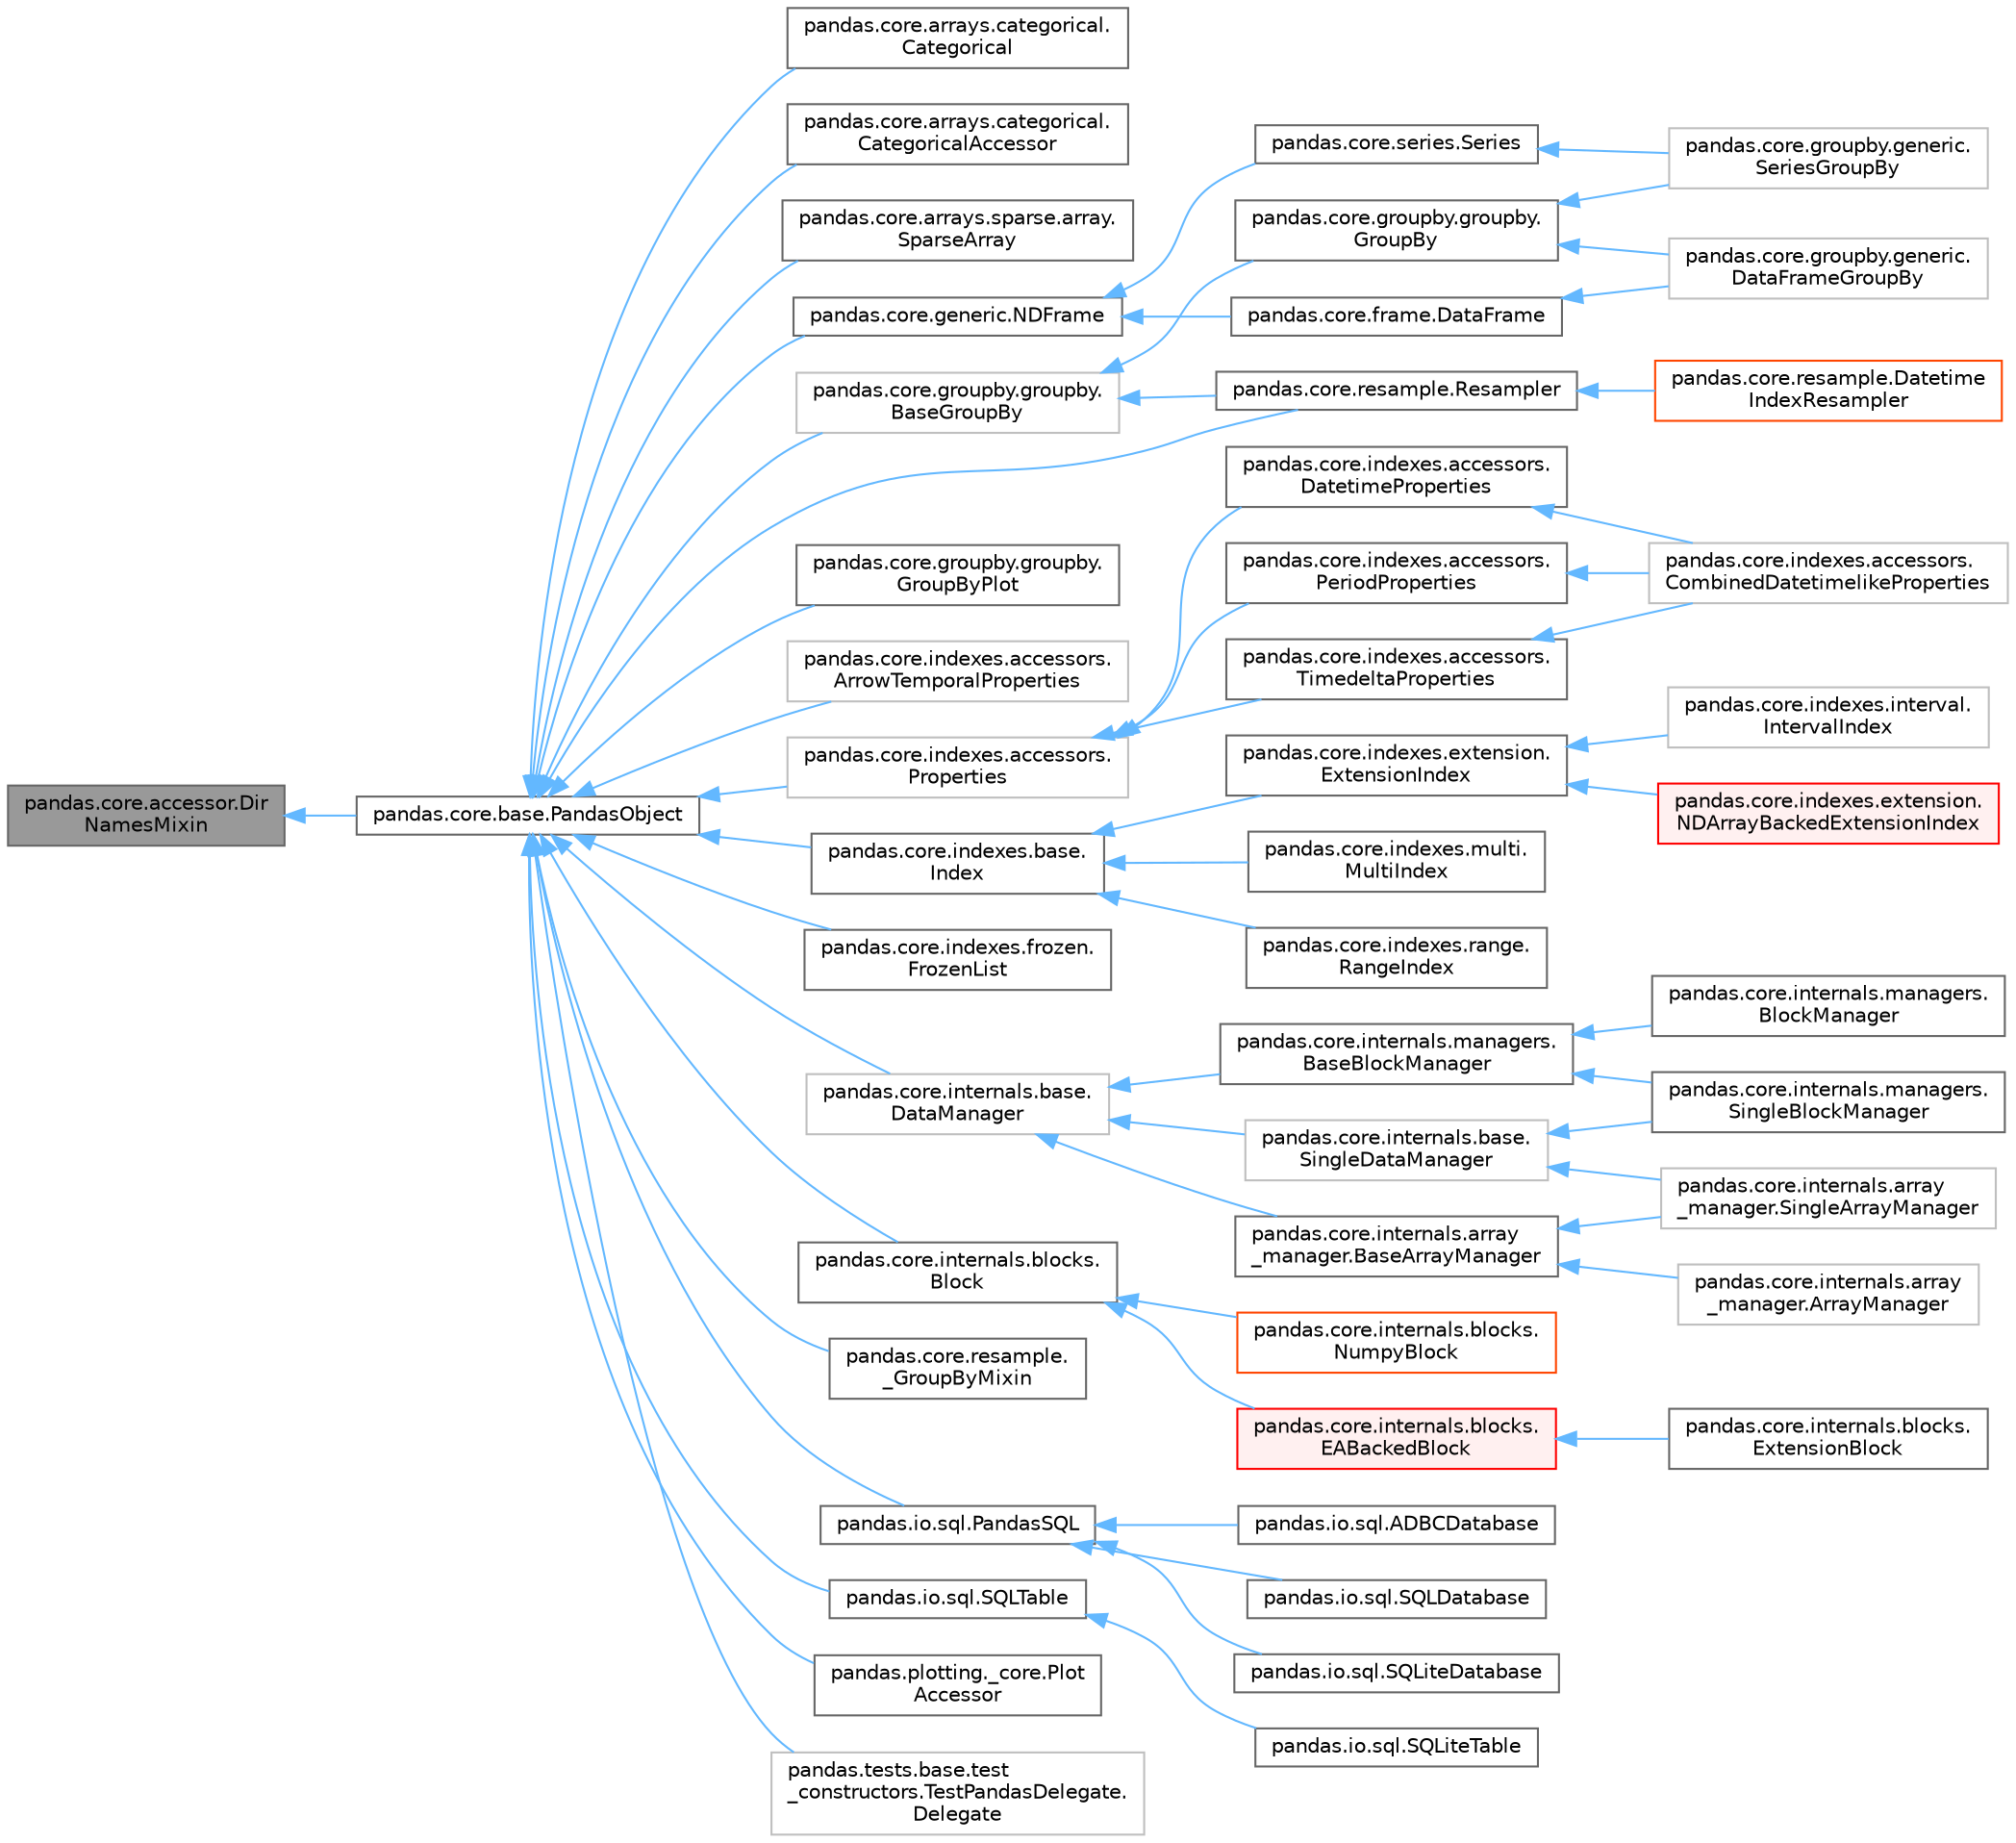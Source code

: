 digraph "pandas.core.accessor.DirNamesMixin"
{
 // LATEX_PDF_SIZE
  bgcolor="transparent";
  edge [fontname=Helvetica,fontsize=10,labelfontname=Helvetica,labelfontsize=10];
  node [fontname=Helvetica,fontsize=10,shape=box,height=0.2,width=0.4];
  rankdir="LR";
  Node1 [id="Node000001",label="pandas.core.accessor.Dir\lNamesMixin",height=0.2,width=0.4,color="gray40", fillcolor="grey60", style="filled", fontcolor="black",tooltip=" "];
  Node1 -> Node2 [id="edge56_Node000001_Node000002",dir="back",color="steelblue1",style="solid",tooltip=" "];
  Node2 [id="Node000002",label="pandas.core.base.PandasObject",height=0.2,width=0.4,color="gray40", fillcolor="white", style="filled",URL="$d9/d19/classpandas_1_1core_1_1base_1_1PandasObject.html",tooltip=" "];
  Node2 -> Node3 [id="edge57_Node000002_Node000003",dir="back",color="steelblue1",style="solid",tooltip=" "];
  Node3 [id="Node000003",label="pandas.core.arrays.categorical.\lCategorical",height=0.2,width=0.4,color="gray40", fillcolor="white", style="filled",URL="$d7/dd3/classpandas_1_1core_1_1arrays_1_1categorical_1_1Categorical.html",tooltip=" "];
  Node2 -> Node4 [id="edge58_Node000002_Node000004",dir="back",color="steelblue1",style="solid",tooltip=" "];
  Node4 [id="Node000004",label="pandas.core.arrays.categorical.\lCategoricalAccessor",height=0.2,width=0.4,color="gray40", fillcolor="white", style="filled",URL="$dd/d7c/classpandas_1_1core_1_1arrays_1_1categorical_1_1CategoricalAccessor.html",tooltip=" "];
  Node2 -> Node5 [id="edge59_Node000002_Node000005",dir="back",color="steelblue1",style="solid",tooltip=" "];
  Node5 [id="Node000005",label="pandas.core.arrays.sparse.array.\lSparseArray",height=0.2,width=0.4,color="gray40", fillcolor="white", style="filled",URL="$d2/d4b/classpandas_1_1core_1_1arrays_1_1sparse_1_1array_1_1SparseArray.html",tooltip=" "];
  Node2 -> Node6 [id="edge60_Node000002_Node000006",dir="back",color="steelblue1",style="solid",tooltip=" "];
  Node6 [id="Node000006",label="pandas.core.generic.NDFrame",height=0.2,width=0.4,color="gray40", fillcolor="white", style="filled",URL="$d4/d2c/classpandas_1_1core_1_1generic_1_1NDFrame.html",tooltip=" "];
  Node6 -> Node7 [id="edge61_Node000006_Node000007",dir="back",color="steelblue1",style="solid",tooltip=" "];
  Node7 [id="Node000007",label="pandas.core.frame.DataFrame",height=0.2,width=0.4,color="gray40", fillcolor="white", style="filled",URL="$dc/d95/classpandas_1_1core_1_1frame_1_1DataFrame.html",tooltip=" "];
  Node7 -> Node8 [id="edge62_Node000007_Node000008",dir="back",color="steelblue1",style="solid",tooltip=" "];
  Node8 [id="Node000008",label="pandas.core.groupby.generic.\lDataFrameGroupBy",height=0.2,width=0.4,color="grey75", fillcolor="white", style="filled",URL="$d1/d9d/classpandas_1_1core_1_1groupby_1_1generic_1_1DataFrameGroupBy.html",tooltip=" "];
  Node6 -> Node9 [id="edge63_Node000006_Node000009",dir="back",color="steelblue1",style="solid",tooltip=" "];
  Node9 [id="Node000009",label="pandas.core.series.Series",height=0.2,width=0.4,color="gray40", fillcolor="white", style="filled",URL="$d4/d96/classpandas_1_1core_1_1series_1_1Series.html",tooltip=" "];
  Node9 -> Node10 [id="edge64_Node000009_Node000010",dir="back",color="steelblue1",style="solid",tooltip=" "];
  Node10 [id="Node000010",label="pandas.core.groupby.generic.\lSeriesGroupBy",height=0.2,width=0.4,color="grey75", fillcolor="white", style="filled",URL="$dd/dde/classpandas_1_1core_1_1groupby_1_1generic_1_1SeriesGroupBy.html",tooltip=" "];
  Node2 -> Node11 [id="edge65_Node000002_Node000011",dir="back",color="steelblue1",style="solid",tooltip=" "];
  Node11 [id="Node000011",label="pandas.core.groupby.groupby.\lBaseGroupBy",height=0.2,width=0.4,color="grey75", fillcolor="white", style="filled",URL="$d2/d90/classpandas_1_1core_1_1groupby_1_1groupby_1_1BaseGroupBy.html",tooltip=" "];
  Node11 -> Node12 [id="edge66_Node000011_Node000012",dir="back",color="steelblue1",style="solid",tooltip=" "];
  Node12 [id="Node000012",label="pandas.core.groupby.groupby.\lGroupBy",height=0.2,width=0.4,color="gray40", fillcolor="white", style="filled",URL="$d4/d3d/classpandas_1_1core_1_1groupby_1_1groupby_1_1GroupBy.html",tooltip=" "];
  Node12 -> Node8 [id="edge67_Node000012_Node000008",dir="back",color="steelblue1",style="solid",tooltip=" "];
  Node12 -> Node10 [id="edge68_Node000012_Node000010",dir="back",color="steelblue1",style="solid",tooltip=" "];
  Node11 -> Node13 [id="edge69_Node000011_Node000013",dir="back",color="steelblue1",style="solid",tooltip=" "];
  Node13 [id="Node000013",label="pandas.core.resample.Resampler",height=0.2,width=0.4,color="gray40", fillcolor="white", style="filled",URL="$d4/d59/classpandas_1_1core_1_1resample_1_1Resampler.html",tooltip=" "];
  Node13 -> Node14 [id="edge70_Node000013_Node000014",dir="back",color="steelblue1",style="solid",tooltip=" "];
  Node14 [id="Node000014",label="pandas.core.resample.Datetime\lIndexResampler",height=0.2,width=0.4,color="orangered", fillcolor="white", style="filled",URL="$d8/d55/classpandas_1_1core_1_1resample_1_1DatetimeIndexResampler.html",tooltip=" "];
  Node2 -> Node17 [id="edge71_Node000002_Node000017",dir="back",color="steelblue1",style="solid",tooltip=" "];
  Node17 [id="Node000017",label="pandas.core.groupby.groupby.\lGroupByPlot",height=0.2,width=0.4,color="gray40", fillcolor="white", style="filled",URL="$d7/d55/classpandas_1_1core_1_1groupby_1_1groupby_1_1GroupByPlot.html",tooltip=" "];
  Node2 -> Node18 [id="edge72_Node000002_Node000018",dir="back",color="steelblue1",style="solid",tooltip=" "];
  Node18 [id="Node000018",label="pandas.core.indexes.accessors.\lArrowTemporalProperties",height=0.2,width=0.4,color="grey75", fillcolor="white", style="filled",URL="$d5/d5f/classpandas_1_1core_1_1indexes_1_1accessors_1_1ArrowTemporalProperties.html",tooltip=" "];
  Node2 -> Node19 [id="edge73_Node000002_Node000019",dir="back",color="steelblue1",style="solid",tooltip=" "];
  Node19 [id="Node000019",label="pandas.core.indexes.accessors.\lProperties",height=0.2,width=0.4,color="grey75", fillcolor="white", style="filled",URL="$de/dbe/classpandas_1_1core_1_1indexes_1_1accessors_1_1Properties.html",tooltip=" "];
  Node19 -> Node20 [id="edge74_Node000019_Node000020",dir="back",color="steelblue1",style="solid",tooltip=" "];
  Node20 [id="Node000020",label="pandas.core.indexes.accessors.\lDatetimeProperties",height=0.2,width=0.4,color="gray40", fillcolor="white", style="filled",URL="$db/d8c/classpandas_1_1core_1_1indexes_1_1accessors_1_1DatetimeProperties.html",tooltip=" "];
  Node20 -> Node21 [id="edge75_Node000020_Node000021",dir="back",color="steelblue1",style="solid",tooltip=" "];
  Node21 [id="Node000021",label="pandas.core.indexes.accessors.\lCombinedDatetimelikeProperties",height=0.2,width=0.4,color="grey75", fillcolor="white", style="filled",URL="$d3/df5/classpandas_1_1core_1_1indexes_1_1accessors_1_1CombinedDatetimelikeProperties.html",tooltip=" "];
  Node19 -> Node22 [id="edge76_Node000019_Node000022",dir="back",color="steelblue1",style="solid",tooltip=" "];
  Node22 [id="Node000022",label="pandas.core.indexes.accessors.\lPeriodProperties",height=0.2,width=0.4,color="gray40", fillcolor="white", style="filled",URL="$d6/dd5/classpandas_1_1core_1_1indexes_1_1accessors_1_1PeriodProperties.html",tooltip=" "];
  Node22 -> Node21 [id="edge77_Node000022_Node000021",dir="back",color="steelblue1",style="solid",tooltip=" "];
  Node19 -> Node23 [id="edge78_Node000019_Node000023",dir="back",color="steelblue1",style="solid",tooltip=" "];
  Node23 [id="Node000023",label="pandas.core.indexes.accessors.\lTimedeltaProperties",height=0.2,width=0.4,color="gray40", fillcolor="white", style="filled",URL="$d6/df9/classpandas_1_1core_1_1indexes_1_1accessors_1_1TimedeltaProperties.html",tooltip=" "];
  Node23 -> Node21 [id="edge79_Node000023_Node000021",dir="back",color="steelblue1",style="solid",tooltip=" "];
  Node2 -> Node24 [id="edge80_Node000002_Node000024",dir="back",color="steelblue1",style="solid",tooltip=" "];
  Node24 [id="Node000024",label="pandas.core.indexes.base.\lIndex",height=0.2,width=0.4,color="gray40", fillcolor="white", style="filled",URL="$d9/d4b/classpandas_1_1core_1_1indexes_1_1base_1_1Index.html",tooltip=" "];
  Node24 -> Node25 [id="edge81_Node000024_Node000025",dir="back",color="steelblue1",style="solid",tooltip=" "];
  Node25 [id="Node000025",label="pandas.core.indexes.extension.\lExtensionIndex",height=0.2,width=0.4,color="gray40", fillcolor="white", style="filled",URL="$d3/d98/classpandas_1_1core_1_1indexes_1_1extension_1_1ExtensionIndex.html",tooltip=" "];
  Node25 -> Node26 [id="edge82_Node000025_Node000026",dir="back",color="steelblue1",style="solid",tooltip=" "];
  Node26 [id="Node000026",label="pandas.core.indexes.extension.\lNDArrayBackedExtensionIndex",height=0.2,width=0.4,color="red", fillcolor="#FFF0F0", style="filled",URL="$da/d60/classpandas_1_1core_1_1indexes_1_1extension_1_1NDArrayBackedExtensionIndex.html",tooltip=" "];
  Node25 -> Node33 [id="edge83_Node000025_Node000033",dir="back",color="steelblue1",style="solid",tooltip=" "];
  Node33 [id="Node000033",label="pandas.core.indexes.interval.\lIntervalIndex",height=0.2,width=0.4,color="grey75", fillcolor="white", style="filled",URL="$d7/d96/classpandas_1_1core_1_1indexes_1_1interval_1_1IntervalIndex.html",tooltip=" "];
  Node24 -> Node34 [id="edge84_Node000024_Node000034",dir="back",color="steelblue1",style="solid",tooltip=" "];
  Node34 [id="Node000034",label="pandas.core.indexes.multi.\lMultiIndex",height=0.2,width=0.4,color="gray40", fillcolor="white", style="filled",URL="$da/db0/classpandas_1_1core_1_1indexes_1_1multi_1_1MultiIndex.html",tooltip=" "];
  Node24 -> Node35 [id="edge85_Node000024_Node000035",dir="back",color="steelblue1",style="solid",tooltip=" "];
  Node35 [id="Node000035",label="pandas.core.indexes.range.\lRangeIndex",height=0.2,width=0.4,color="gray40", fillcolor="white", style="filled",URL="$d0/da8/classpandas_1_1core_1_1indexes_1_1range_1_1RangeIndex.html",tooltip=" "];
  Node2 -> Node36 [id="edge86_Node000002_Node000036",dir="back",color="steelblue1",style="solid",tooltip=" "];
  Node36 [id="Node000036",label="pandas.core.indexes.frozen.\lFrozenList",height=0.2,width=0.4,color="gray40", fillcolor="white", style="filled",URL="$d9/da8/classpandas_1_1core_1_1indexes_1_1frozen_1_1FrozenList.html",tooltip=" "];
  Node2 -> Node37 [id="edge87_Node000002_Node000037",dir="back",color="steelblue1",style="solid",tooltip=" "];
  Node37 [id="Node000037",label="pandas.core.internals.base.\lDataManager",height=0.2,width=0.4,color="grey75", fillcolor="white", style="filled",URL="$d5/d55/classpandas_1_1core_1_1internals_1_1base_1_1DataManager.html",tooltip=" "];
  Node37 -> Node38 [id="edge88_Node000037_Node000038",dir="back",color="steelblue1",style="solid",tooltip=" "];
  Node38 [id="Node000038",label="pandas.core.internals.array\l_manager.BaseArrayManager",height=0.2,width=0.4,color="gray40", fillcolor="white", style="filled",URL="$de/d0d/classpandas_1_1core_1_1internals_1_1array__manager_1_1BaseArrayManager.html",tooltip=" "];
  Node38 -> Node39 [id="edge89_Node000038_Node000039",dir="back",color="steelblue1",style="solid",tooltip=" "];
  Node39 [id="Node000039",label="pandas.core.internals.array\l_manager.ArrayManager",height=0.2,width=0.4,color="grey75", fillcolor="white", style="filled",URL="$d2/d92/classpandas_1_1core_1_1internals_1_1array__manager_1_1ArrayManager.html",tooltip=" "];
  Node38 -> Node40 [id="edge90_Node000038_Node000040",dir="back",color="steelblue1",style="solid",tooltip=" "];
  Node40 [id="Node000040",label="pandas.core.internals.array\l_manager.SingleArrayManager",height=0.2,width=0.4,color="grey75", fillcolor="white", style="filled",URL="$dc/d73/classpandas_1_1core_1_1internals_1_1array__manager_1_1SingleArrayManager.html",tooltip=" "];
  Node37 -> Node41 [id="edge91_Node000037_Node000041",dir="back",color="steelblue1",style="solid",tooltip=" "];
  Node41 [id="Node000041",label="pandas.core.internals.base.\lSingleDataManager",height=0.2,width=0.4,color="grey75", fillcolor="white", style="filled",URL="$d3/d87/classpandas_1_1core_1_1internals_1_1base_1_1SingleDataManager.html",tooltip=" "];
  Node41 -> Node40 [id="edge92_Node000041_Node000040",dir="back",color="steelblue1",style="solid",tooltip=" "];
  Node41 -> Node42 [id="edge93_Node000041_Node000042",dir="back",color="steelblue1",style="solid",tooltip=" "];
  Node42 [id="Node000042",label="pandas.core.internals.managers.\lSingleBlockManager",height=0.2,width=0.4,color="gray40", fillcolor="white", style="filled",URL="$da/d6c/classpandas_1_1core_1_1internals_1_1managers_1_1SingleBlockManager.html",tooltip=" "];
  Node37 -> Node43 [id="edge94_Node000037_Node000043",dir="back",color="steelblue1",style="solid",tooltip=" "];
  Node43 [id="Node000043",label="pandas.core.internals.managers.\lBaseBlockManager",height=0.2,width=0.4,color="gray40", fillcolor="white", style="filled",URL="$d0/d01/classpandas_1_1core_1_1internals_1_1managers_1_1BaseBlockManager.html",tooltip=" "];
  Node43 -> Node44 [id="edge95_Node000043_Node000044",dir="back",color="steelblue1",style="solid",tooltip=" "];
  Node44 [id="Node000044",label="pandas.core.internals.managers.\lBlockManager",height=0.2,width=0.4,color="gray40", fillcolor="white", style="filled",URL="$de/dc6/classpandas_1_1core_1_1internals_1_1managers_1_1BlockManager.html",tooltip=" "];
  Node43 -> Node42 [id="edge96_Node000043_Node000042",dir="back",color="steelblue1",style="solid",tooltip=" "];
  Node2 -> Node45 [id="edge97_Node000002_Node000045",dir="back",color="steelblue1",style="solid",tooltip=" "];
  Node45 [id="Node000045",label="pandas.core.internals.blocks.\lBlock",height=0.2,width=0.4,color="gray40", fillcolor="white", style="filled",URL="$df/d65/classpandas_1_1core_1_1internals_1_1blocks_1_1Block.html",tooltip=" "];
  Node45 -> Node46 [id="edge98_Node000045_Node000046",dir="back",color="steelblue1",style="solid",tooltip=" "];
  Node46 [id="Node000046",label="pandas.core.internals.blocks.\lEABackedBlock",height=0.2,width=0.4,color="red", fillcolor="#FFF0F0", style="filled",URL="$de/dac/classpandas_1_1core_1_1internals_1_1blocks_1_1EABackedBlock.html",tooltip=" "];
  Node46 -> Node47 [id="edge99_Node000046_Node000047",dir="back",color="steelblue1",style="solid",tooltip=" "];
  Node47 [id="Node000047",label="pandas.core.internals.blocks.\lExtensionBlock",height=0.2,width=0.4,color="gray40", fillcolor="white", style="filled",URL="$d7/d16/classpandas_1_1core_1_1internals_1_1blocks_1_1ExtensionBlock.html",tooltip=" "];
  Node45 -> Node51 [id="edge100_Node000045_Node000051",dir="back",color="steelblue1",style="solid",tooltip=" "];
  Node51 [id="Node000051",label="pandas.core.internals.blocks.\lNumpyBlock",height=0.2,width=0.4,color="orangered", fillcolor="white", style="filled",URL="$d6/dfa/classpandas_1_1core_1_1internals_1_1blocks_1_1NumpyBlock.html",tooltip=" "];
  Node2 -> Node13 [id="edge101_Node000002_Node000013",dir="back",color="steelblue1",style="solid",tooltip=" "];
  Node2 -> Node54 [id="edge102_Node000002_Node000054",dir="back",color="steelblue1",style="solid",tooltip=" "];
  Node54 [id="Node000054",label="pandas.core.resample.\l_GroupByMixin",height=0.2,width=0.4,color="gray40", fillcolor="white", style="filled",URL="$d9/d00/classpandas_1_1core_1_1resample_1_1__GroupByMixin.html",tooltip=" "];
  Node2 -> Node55 [id="edge103_Node000002_Node000055",dir="back",color="steelblue1",style="solid",tooltip=" "];
  Node55 [id="Node000055",label="pandas.io.sql.PandasSQL",height=0.2,width=0.4,color="gray40", fillcolor="white", style="filled",URL="$d9/da2/classpandas_1_1io_1_1sql_1_1PandasSQL.html",tooltip=" "];
  Node55 -> Node56 [id="edge104_Node000055_Node000056",dir="back",color="steelblue1",style="solid",tooltip=" "];
  Node56 [id="Node000056",label="pandas.io.sql.ADBCDatabase",height=0.2,width=0.4,color="gray40", fillcolor="white", style="filled",URL="$d0/d3b/classpandas_1_1io_1_1sql_1_1ADBCDatabase.html",tooltip=" "];
  Node55 -> Node57 [id="edge105_Node000055_Node000057",dir="back",color="steelblue1",style="solid",tooltip=" "];
  Node57 [id="Node000057",label="pandas.io.sql.SQLDatabase",height=0.2,width=0.4,color="gray40", fillcolor="white", style="filled",URL="$d5/d0c/classpandas_1_1io_1_1sql_1_1SQLDatabase.html",tooltip=" "];
  Node55 -> Node58 [id="edge106_Node000055_Node000058",dir="back",color="steelblue1",style="solid",tooltip=" "];
  Node58 [id="Node000058",label="pandas.io.sql.SQLiteDatabase",height=0.2,width=0.4,color="gray40", fillcolor="white", style="filled",URL="$db/dfc/classpandas_1_1io_1_1sql_1_1SQLiteDatabase.html",tooltip=" "];
  Node2 -> Node59 [id="edge107_Node000002_Node000059",dir="back",color="steelblue1",style="solid",tooltip=" "];
  Node59 [id="Node000059",label="pandas.io.sql.SQLTable",height=0.2,width=0.4,color="gray40", fillcolor="white", style="filled",URL="$d3/d1a/classpandas_1_1io_1_1sql_1_1SQLTable.html",tooltip=" "];
  Node59 -> Node60 [id="edge108_Node000059_Node000060",dir="back",color="steelblue1",style="solid",tooltip=" "];
  Node60 [id="Node000060",label="pandas.io.sql.SQLiteTable",height=0.2,width=0.4,color="gray40", fillcolor="white", style="filled",URL="$dd/d64/classpandas_1_1io_1_1sql_1_1SQLiteTable.html",tooltip=" "];
  Node2 -> Node61 [id="edge109_Node000002_Node000061",dir="back",color="steelblue1",style="solid",tooltip=" "];
  Node61 [id="Node000061",label="pandas.plotting._core.Plot\lAccessor",height=0.2,width=0.4,color="gray40", fillcolor="white", style="filled",URL="$df/d45/classpandas_1_1plotting_1_1__core_1_1PlotAccessor.html",tooltip=" "];
  Node2 -> Node62 [id="edge110_Node000002_Node000062",dir="back",color="steelblue1",style="solid",tooltip=" "];
  Node62 [id="Node000062",label="pandas.tests.base.test\l_constructors.TestPandasDelegate.\lDelegate",height=0.2,width=0.4,color="grey75", fillcolor="white", style="filled",URL="$dc/d9d/classpandas_1_1tests_1_1base_1_1test__constructors_1_1TestPandasDelegate_1_1Delegate.html",tooltip=" "];
}
